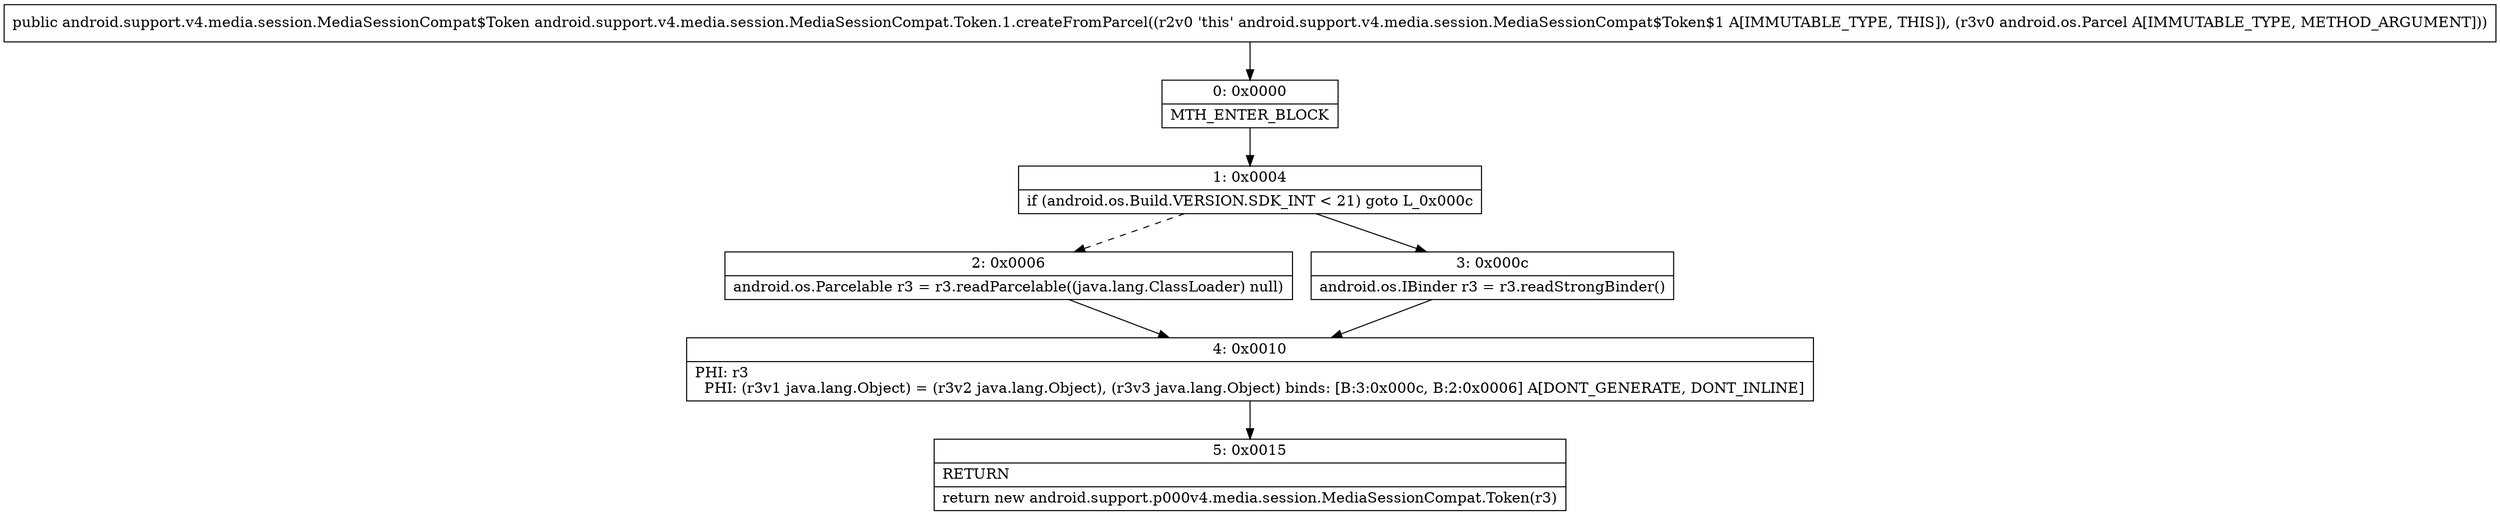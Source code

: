 digraph "CFG forandroid.support.v4.media.session.MediaSessionCompat.Token.1.createFromParcel(Landroid\/os\/Parcel;)Landroid\/support\/v4\/media\/session\/MediaSessionCompat$Token;" {
Node_0 [shape=record,label="{0\:\ 0x0000|MTH_ENTER_BLOCK\l}"];
Node_1 [shape=record,label="{1\:\ 0x0004|if (android.os.Build.VERSION.SDK_INT \< 21) goto L_0x000c\l}"];
Node_2 [shape=record,label="{2\:\ 0x0006|android.os.Parcelable r3 = r3.readParcelable((java.lang.ClassLoader) null)\l}"];
Node_3 [shape=record,label="{3\:\ 0x000c|android.os.IBinder r3 = r3.readStrongBinder()\l}"];
Node_4 [shape=record,label="{4\:\ 0x0010|PHI: r3 \l  PHI: (r3v1 java.lang.Object) = (r3v2 java.lang.Object), (r3v3 java.lang.Object) binds: [B:3:0x000c, B:2:0x0006] A[DONT_GENERATE, DONT_INLINE]\l}"];
Node_5 [shape=record,label="{5\:\ 0x0015|RETURN\l|return new android.support.p000v4.media.session.MediaSessionCompat.Token(r3)\l}"];
MethodNode[shape=record,label="{public android.support.v4.media.session.MediaSessionCompat$Token android.support.v4.media.session.MediaSessionCompat.Token.1.createFromParcel((r2v0 'this' android.support.v4.media.session.MediaSessionCompat$Token$1 A[IMMUTABLE_TYPE, THIS]), (r3v0 android.os.Parcel A[IMMUTABLE_TYPE, METHOD_ARGUMENT])) }"];
MethodNode -> Node_0;
Node_0 -> Node_1;
Node_1 -> Node_2[style=dashed];
Node_1 -> Node_3;
Node_2 -> Node_4;
Node_3 -> Node_4;
Node_4 -> Node_5;
}

